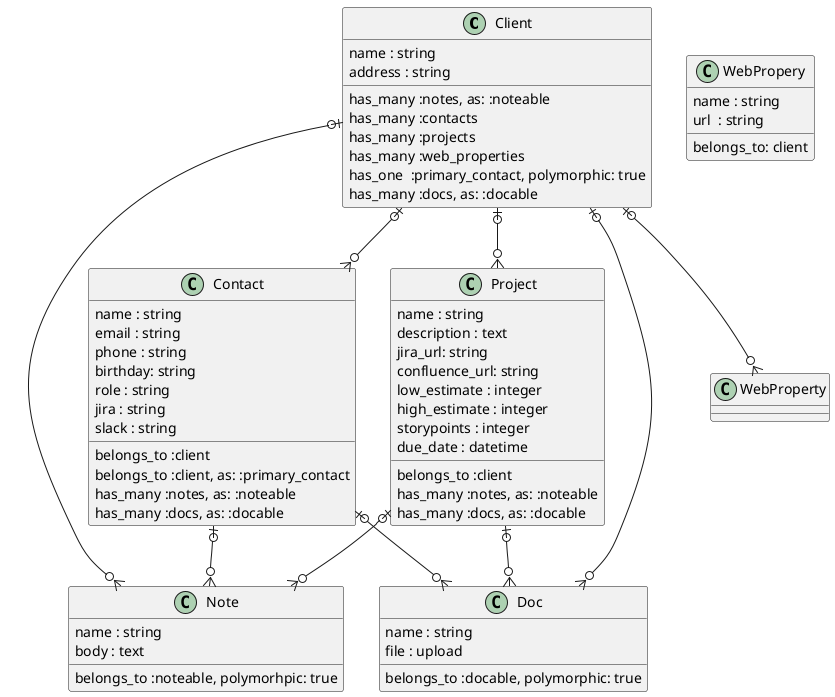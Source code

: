 @startuml

class Client {
    name : string
    address : string
    {method} has_many :notes, as: :noteable
    {method} has_many :contacts
    {method} has_many :projects
    {method} has_many :web_properties
    {method} has_one  :primary_contact, polymorphic: true
    {method} has_many :docs, as: :docable
}
class Note { 
    name : string
    body : text
    {method} belongs_to :noteable, polymorhpic: true
}

class Project { 
    name : string
    description : text
    jira_url: string
    confluence_url: string
    low_estimate : integer
    high_estimate : integer
    storypoints : integer
    due_date : datetime
    {method}  belongs_to :client
    {method} has_many :notes, as: :noteable
    {method} has_many :docs, as: :docable
}

class Contact { 
    name : string
    email : string
    phone : string
    birthday: string
    role : string
    jira : string
    slack : string
    {method} belongs_to :client
    {method} belongs_to :client, as: :primary_contact
    {method} has_many :notes, as: :noteable
    {method} has_many :docs, as: :docable
}

class WebPropery {
    name : string
    url  : string
    {method} belongs_to: client
}

class Doc {
    name : string
    file : upload
    {method} belongs_to :docable, polymorphic: true
}

Client |o--o{ Note
Client |o--o{ Project
Client |o--o{ Contact
Client |o--o{ WebProperty
Client |o--o{ Doc
Project |o--o{ Note
Project |o--o{ Doc
Contact |o--o{ Note
Contact |o--o{ Doc

@enduml
